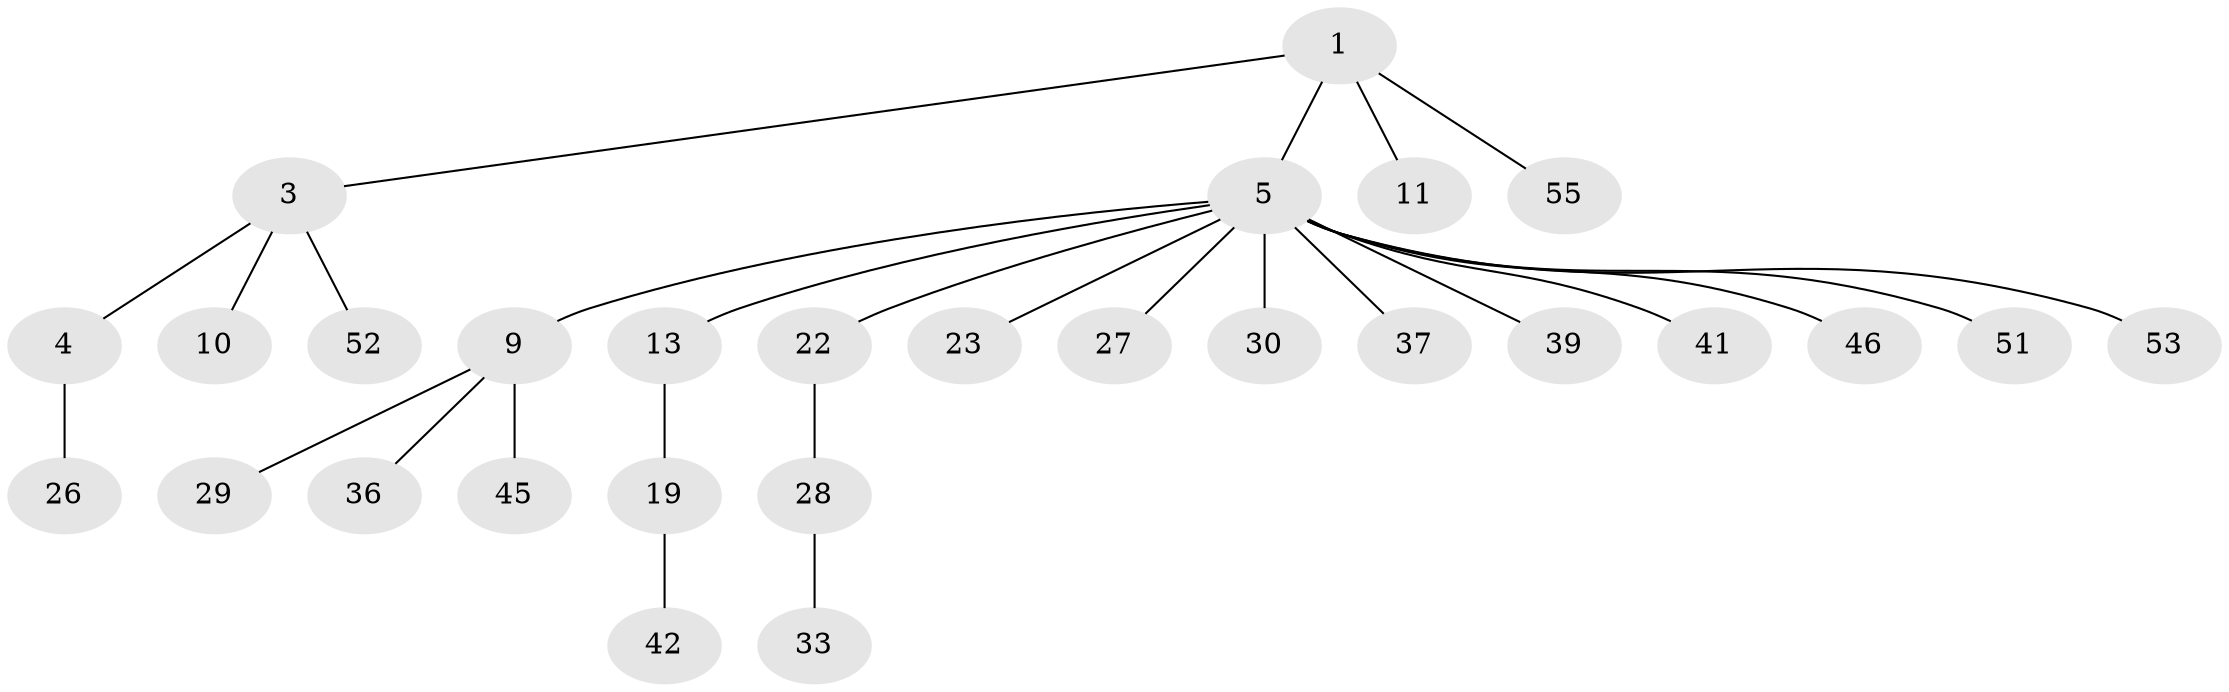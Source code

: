 // original degree distribution, {3: 0.14084507042253522, 4: 0.04225352112676056, 5: 0.028169014084507043, 9: 0.014084507042253521, 2: 0.3380281690140845, 1: 0.43661971830985913}
// Generated by graph-tools (version 1.1) at 2025/19/03/04/25 18:19:11]
// undirected, 28 vertices, 27 edges
graph export_dot {
graph [start="1"]
  node [color=gray90,style=filled];
  1 [super="+2+63"];
  3 [super="+18"];
  4 [super="+17"];
  5 [super="+6+47+8+32+7+16+12+31"];
  9 [super="+20+15+56"];
  10 [super="+14"];
  11 [super="+21"];
  13;
  19 [super="+24"];
  22 [super="+43"];
  23 [super="+35"];
  26 [super="+44"];
  27;
  28 [super="+40"];
  29;
  30 [super="+61"];
  33;
  36 [super="+62"];
  37 [super="+65"];
  39;
  41;
  42 [super="+71"];
  45;
  46 [super="+64"];
  51;
  52;
  53 [super="+58"];
  55;
  1 -- 3;
  1 -- 11;
  1 -- 5;
  1 -- 55;
  3 -- 4;
  3 -- 10;
  3 -- 52;
  4 -- 26;
  5 -- 46;
  5 -- 53;
  5 -- 39;
  5 -- 41;
  5 -- 9;
  5 -- 23;
  5 -- 37;
  5 -- 22;
  5 -- 30;
  5 -- 13;
  5 -- 27;
  5 -- 51;
  9 -- 45;
  9 -- 36;
  9 -- 29;
  13 -- 19;
  19 -- 42;
  22 -- 28;
  28 -- 33;
}
